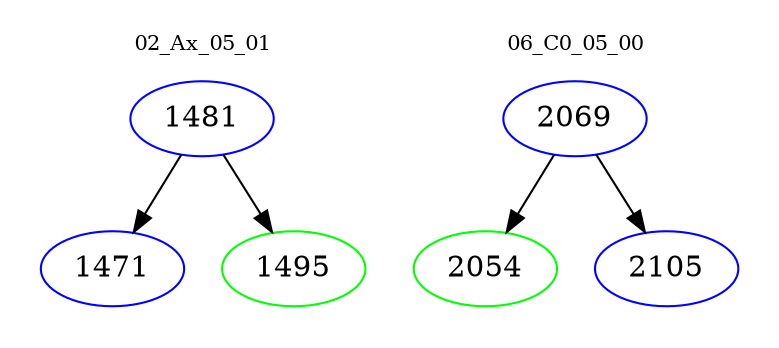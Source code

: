 digraph{
subgraph cluster_0 {
color = white
label = "02_Ax_05_01";
fontsize=10;
T0_1481 [label="1481", color="blue"]
T0_1481 -> T0_1471 [color="black"]
T0_1471 [label="1471", color="blue"]
T0_1481 -> T0_1495 [color="black"]
T0_1495 [label="1495", color="green"]
}
subgraph cluster_1 {
color = white
label = "06_C0_05_00";
fontsize=10;
T1_2069 [label="2069", color="blue"]
T1_2069 -> T1_2054 [color="black"]
T1_2054 [label="2054", color="green"]
T1_2069 -> T1_2105 [color="black"]
T1_2105 [label="2105", color="blue"]
}
}
